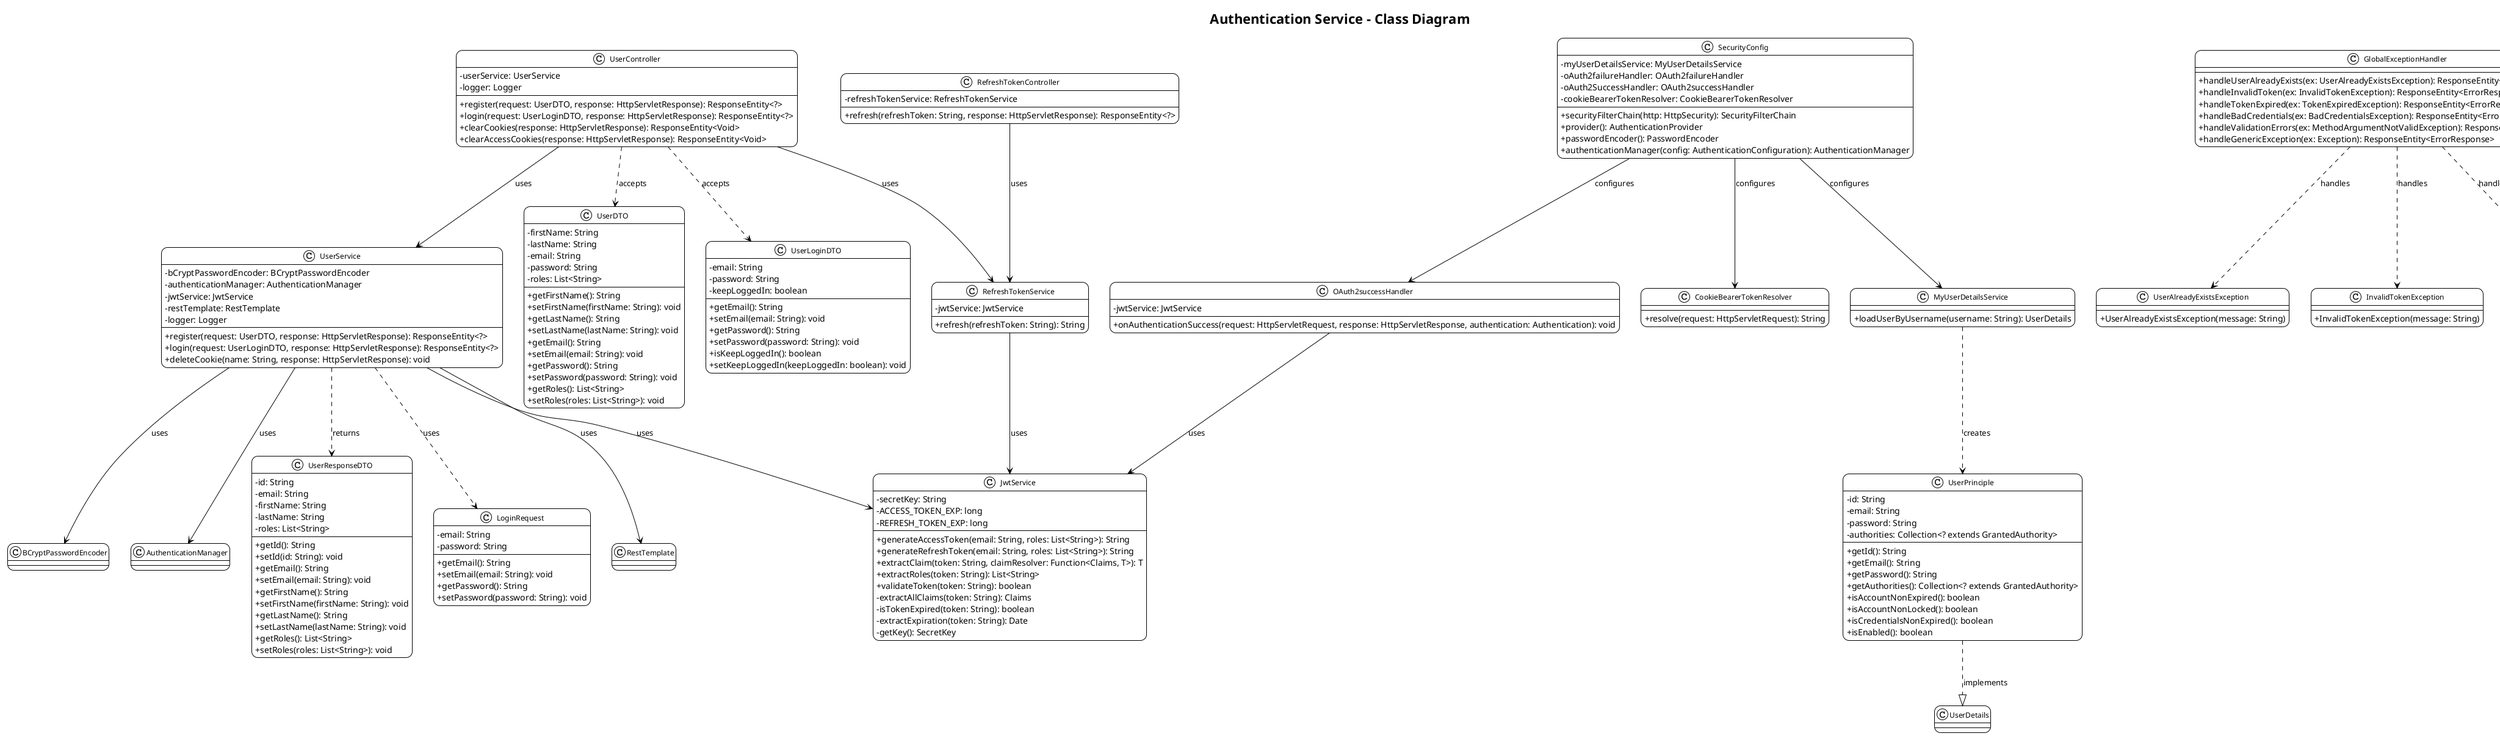 @startuml Auth Service Class Diagram

!theme plain
skinparam backgroundColor #FFFFFF
skinparam classAttributeIconSize 0
skinparam classFontSize 12
skinparam roundcorner 20

title Authentication Service - Class Diagram

class UserController {
    - userService: UserService
    - logger: Logger
    --
    + register(request: UserDTO, response: HttpServletResponse): ResponseEntity<?>
    + login(request: UserLoginDTO, response: HttpServletResponse): ResponseEntity<?>
    + clearCookies(response: HttpServletResponse): ResponseEntity<Void>
    + clearAccessCookies(response: HttpServletResponse): ResponseEntity<Void>
}

class RefreshTokenController {
    - refreshTokenService: RefreshTokenService
    --
    + refresh(refreshToken: String, response: HttpServletResponse): ResponseEntity<?>
}

class UserService {
    - bCryptPasswordEncoder: BCryptPasswordEncoder
    - authenticationManager: AuthenticationManager
    - jwtService: JwtService
    - restTemplate: RestTemplate
    - logger: Logger
    --
    + register(request: UserDTO, response: HttpServletResponse): ResponseEntity<?>
    + login(request: UserLoginDTO, response: HttpServletResponse): ResponseEntity<?>
    + deleteCookie(name: String, response: HttpServletResponse): void
}

class JwtService {
    - secretKey: String
    - ACCESS_TOKEN_EXP: long
    - REFRESH_TOKEN_EXP: long
    --
    + generateAccessToken(email: String, roles: List<String>): String
    + generateRefreshToken(email: String, roles: List<String>): String
    + extractClaim(token: String, claimResolver: Function<Claims, T>): T
    + extractRoles(token: String): List<String>
    + validateToken(token: String): boolean
    - extractAllClaims(token: String): Claims
    - isTokenExpired(token: String): boolean
    - extractExpiration(token: String): Date
    - getKey(): SecretKey
}

class RefreshTokenService {
    - jwtService: JwtService
    --
    + refresh(refreshToken: String): String
}

class SecurityConfig {
    - myUserDetailsService: MyUserDetailsService
    - oAuth2failureHandler: OAuth2failureHandler
    - oAuth2SuccessHandler: OAuth2successHandler
    - cookieBearerTokenResolver: CookieBearerTokenResolver
    --
    + securityFilterChain(http: HttpSecurity): SecurityFilterChain
    + provider(): AuthenticationProvider
    + passwordEncoder(): PasswordEncoder
    + authenticationManager(config: AuthenticationConfiguration): AuthenticationManager
}

class CookieBearerTokenResolver {
    --
    + resolve(request: HttpServletRequest): String
}

class OAuth2successHandler {
    - jwtService: JwtService
    --
    + onAuthenticationSuccess(request: HttpServletRequest, response: HttpServletResponse, authentication: Authentication): void
}

class UserDTO {
    - firstName: String
    - lastName: String
    - email: String
    - password: String
    - roles: List<String>
    --
    + getFirstName(): String
    + setFirstName(firstName: String): void
    + getLastName(): String
    + setLastName(lastName: String): void
    + getEmail(): String
    + setEmail(email: String): void
    + getPassword(): String
    + setPassword(password: String): void
    + getRoles(): List<String>
    + setRoles(roles: List<String>): void
}

class UserLoginDTO {
    - email: String
    - password: String
    - keepLoggedIn: boolean
    --
    + getEmail(): String
    + setEmail(email: String): void
    + getPassword(): String
    + setPassword(password: String): void
    + isKeepLoggedIn(): boolean
    + setKeepLoggedIn(keepLoggedIn: boolean): void
}

class UserResponseDTO {
    - id: String
    - email: String
    - firstName: String
    - lastName: String
    - roles: List<String>
    --
    + getId(): String
    + setId(id: String): void
    + getEmail(): String
    + setEmail(email: String): void
    + getFirstName(): String
    + setFirstName(firstName: String): void
    + getLastName(): String
    + setLastName(lastName: String): void
    + getRoles(): List<String>
    + setRoles(roles: List<String>): void
}

class LoginRequest {
    - email: String
    - password: String
    --
    + getEmail(): String
    + setEmail(email: String): void
    + getPassword(): String
    + setPassword(password: String): void
}

class UserPrinciple {
    - id: String
    - email: String
    - password: String
    - authorities: Collection<? extends GrantedAuthority>
    --
    + getId(): String
    + getEmail(): String
    + getPassword(): String
    + getAuthorities(): Collection<? extends GrantedAuthority>
    + isAccountNonExpired(): boolean
    + isAccountNonLocked(): boolean
    + isCredentialsNonExpired(): boolean
    + isEnabled(): boolean
}

class MyUserDetailsService {
    --
    + loadUserByUsername(username: String): UserDetails
}

class UserAlreadyExistsException {
    --
    + UserAlreadyExistsException(message: String)
}

class InvalidTokenException {
    --
    + InvalidTokenException(message: String)
}

class TokenExpiredException {
    --
    + TokenExpiredException(message: String)
}

class GlobalExceptionHandler {
    --
    + handleUserAlreadyExists(ex: UserAlreadyExistsException): ResponseEntity<ErrorResponse>
    + handleInvalidToken(ex: InvalidTokenException): ResponseEntity<ErrorResponse>
    + handleTokenExpired(ex: TokenExpiredException): ResponseEntity<ErrorResponse>
    + handleBadCredentials(ex: BadCredentialsException): ResponseEntity<ErrorResponse>
    + handleValidationErrors(ex: MethodArgumentNotValidException): ResponseEntity<ErrorResponse>
    + handleGenericException(ex: Exception): ResponseEntity<ErrorResponse>
}

' Relationships
UserController --> UserService : uses
UserController --> RefreshTokenService : uses
RefreshTokenController --> RefreshTokenService : uses

UserService --> JwtService : uses
UserService --> RestTemplate : uses
UserService --> BCryptPasswordEncoder : uses
UserService --> AuthenticationManager : uses

RefreshTokenService --> JwtService : uses

SecurityConfig --> MyUserDetailsService : configures
SecurityConfig --> OAuth2successHandler : configures
SecurityConfig --> CookieBearerTokenResolver : configures

OAuth2successHandler --> JwtService : uses

UserController ..> UserDTO : accepts
UserController ..> UserLoginDTO : accepts
UserService ..> UserResponseDTO : returns
UserService ..> LoginRequest : uses

UserPrinciple ..|> UserDetails : implements
MyUserDetailsService ..> UserPrinciple : creates

GlobalExceptionHandler ..> UserAlreadyExistsException : handles
GlobalExceptionHandler ..> InvalidTokenException : handles
GlobalExceptionHandler ..> TokenExpiredException : handles

@enduml 